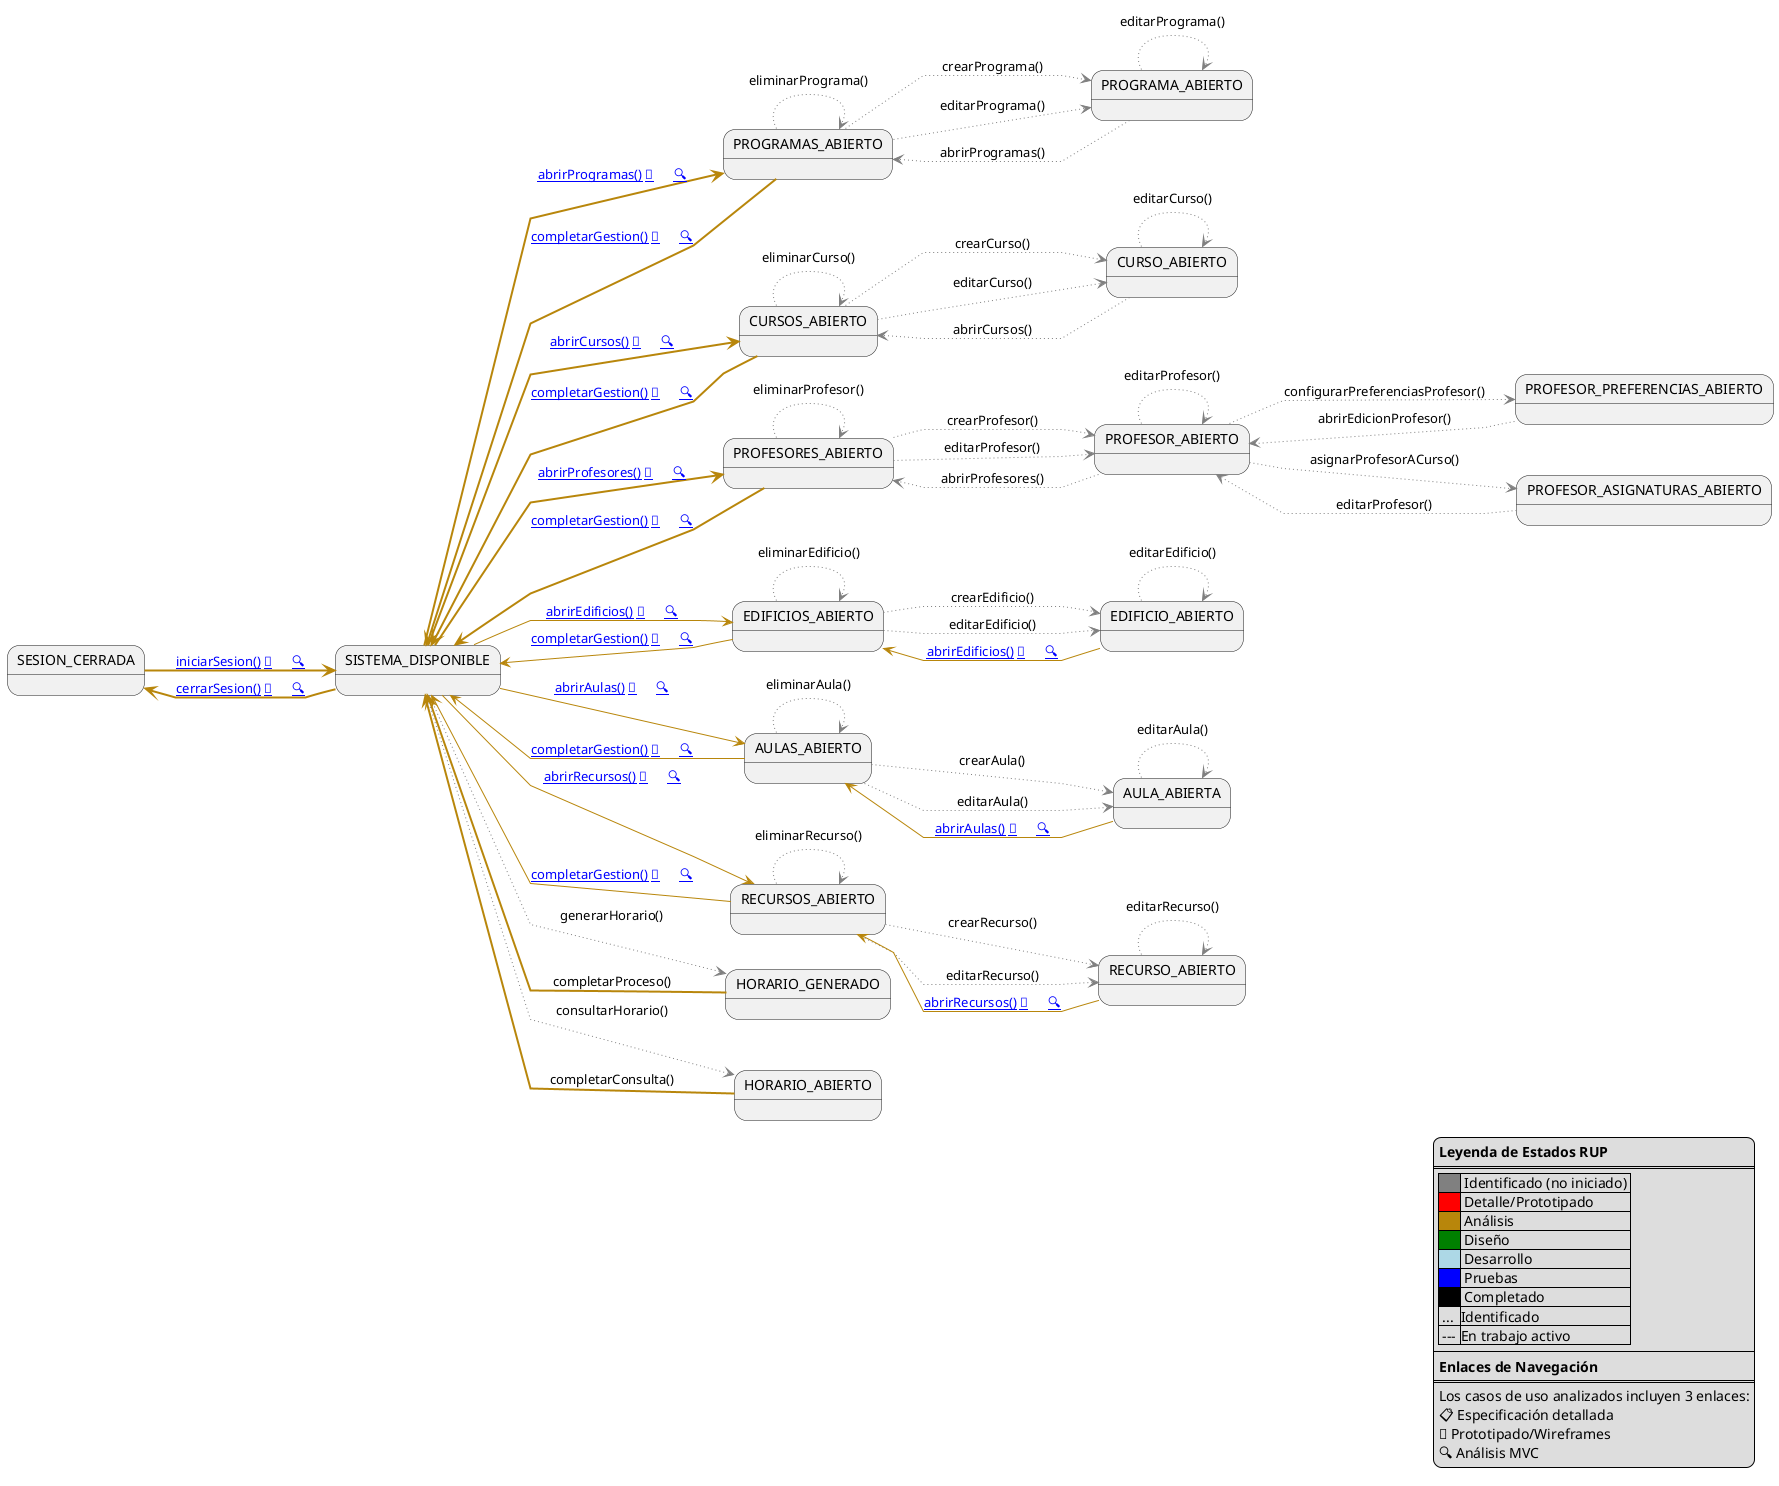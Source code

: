 @startuml diagrama-contexto-administrador

left to right direction
skinparam linetype polyline

legend bottom right
    **Leyenda de Estados RUP**
    ====
    |<#gray>     | Identificado (no iniciado) |
    |<#red>      | Detalle/Prototipado |
    |<#darkgoldenrod>| Análisis |
    |<#green>    | Diseño |
    |<#lightblue>| Desarrollo |
    |<#blue>     | Pruebas |
    |<#black>    | Completado |
    | ... |Identificado|
    | --- |En trabajo activo|
    ----
    **Enlaces de Navegación**
    ====
    Los casos de uso analizados incluyen 3 enlaces:
    📋 Especificación detallada
    🎨 Prototipado/Wireframes  
    🔍 Análisis MVC
end legend

state "SESION_CERRADA" as NoAuth
state "SISTEMA_DISPONIBLE" as Menu

state "PROGRAMAS_ABIERTO" as ListProgramas
state "PROGRAMA_ABIERTO" as EditPrograma
state "CURSOS_ABIERTO" as ListCursos
state "CURSO_ABIERTO" as EditCurso
state "PROFESORES_ABIERTO" as ListProfesores
state "PROFESOR_ABIERTO" as EditProfesor
state "PROFESOR_PREFERENCIAS_ABIERTO" as EditProfesorPreferencias
state "EDIFICIOS_ABIERTO" as ListEdificios
state "EDIFICIO_ABIERTO" as EditEdificio
state "AULAS_ABIERTO" as ListAulas
state "AULA_ABIERTA" as EditAula
state "RECURSOS_ABIERTO" as ListRecursos
state "RECURSO_ABIERTO" as EditRecurso

state "PROFESOR_ASIGNATURAS_ABIERTO" as Asignaciones
state "HORARIO_GENERADO" as Generacion
state "HORARIO_ABIERTO" as Consulta

NoAuth -[#darkgoldenrod,thickness=2]-> Menu: [[../00-casos-uso/02-detalle/iniciarSesion/README.md iniciarSesion()]] [[../00-casos-uso/02-detalle/iniciarSesion/prototipo.puml 🎨]]      [[../01-analisis/casos-uso/iniciarSesion/README.md 🔍]]

Menu -[#darkgoldenrod,thickness=2]-> NoAuth: [[../00-casos-uso/02-detalle/cerrarSesion/README.md cerrarSesion()]] [[../00-casos-uso/02-detalle/cerrarSesion/prototipo.puml 🎨]]      [[../01-analisis/casos-uso/cerrarSesion/README.md 🔍]]
Menu -[#darkgoldenrod,thickness=2]-> ListProgramas: [[../00-casos-uso/02-detalle/abrirProgramas/README.md abrirProgramas()]] [[../00-casos-uso/02-detalle/abrirProgramas/prototipo.puml 🎨]]      [[../01-analisis/casos-uso/abrirProgramas/README.md 🔍]]
Menu -[#darkgoldenrod,thickness=2]-> ListCursos: [[../00-casos-uso/02-detalle/abrirCursos/README.md abrirCursos()]] [[../00-casos-uso/02-detalle/abrirCursos/prototipo.puml 🎨]]      [[../01-analisis/casos-uso/abrirCursos/README.md 🔍]]
Menu -[#darkgoldenrod,thickness=2]-> ListProfesores: [[../00-casos-uso/02-detalle/abrirProfesores/README.md abrirProfesores()]] [[../00-casos-uso/02-detalle/abrirProfesores/prototipo.puml 🎨]]      [[../01-analisis/casos-uso/abrirProfesores/README.md 🔍]]
Menu -[#darkgoldenrod]-> ListEdificios: [[../00-casos-uso/02-detalle/abrirEdificios/README.md abrirEdificios()]] [[../00-casos-uso/02-detalle/abrirEdificios/prototipo.puml 🎨]]      [[../01-analisis/casos-uso/abrirEdificios/README.md 🔍]]
Menu -[#darkgoldenrod]-> ListAulas: [[../00-casos-uso/02-detalle/abrirAulas/README.md abrirAulas()]] [[../00-casos-uso/02-detalle/abrirAulas/prototipo.puml 🎨]]      [[../01-analisis/casos-uso/abrirAulas/README.md 🔍]]
Menu -[#darkgoldenrod]-> ListRecursos: [[../00-casos-uso/02-detalle/abrirRecursos/README.md abrirRecursos()]] [[../00-casos-uso/02-detalle/abrirRecursos/prototipo.puml 🎨]]      [[../01-analisis/casos-uso/abrirRecursos/README.md 🔍]]
Menu -[#gray,dotted]-> Generacion: generarHorario()
Menu -[#gray,dotted]-> Consulta: consultarHorario()

EditProfesor -[#gray,dotted]-> Asignaciones: asignarProfesorACurso()

Asignaciones -[#gray,dotted]-> EditProfesor: editarProfesor()
ListProgramas -[#gray,dotted]-> EditPrograma: crearPrograma()
ListProgramas -[#gray,dotted]-> EditPrograma: editarPrograma()
ListProgramas -[#gray,dotted]-> ListProgramas: eliminarPrograma()
EditPrograma -[#gray,dotted]-> EditPrograma: editarPrograma()
EditPrograma -[#gray,dotted]-> ListProgramas: abrirProgramas()
ListCursos -[#gray,dotted]-> EditCurso: crearCurso()
ListCursos -[#gray,dotted]-> EditCurso: editarCurso()
ListCursos -[#gray,dotted]-> ListCursos: eliminarCurso()
EditCurso -[#gray,dotted]-> EditCurso: editarCurso()
EditCurso -[#gray,dotted]-> ListCursos: abrirCursos()
ListProfesores -[#gray,dotted]-> EditProfesor: crearProfesor()
ListProfesores -[#gray,dotted]-> EditProfesor: editarProfesor()
ListProfesores -[#gray,dotted]-> ListProfesores: eliminarProfesor()
EditProfesor -[#gray,dotted]-> EditProfesor: editarProfesor()
EditProfesor -[#gray,dotted]-> EditProfesorPreferencias: configurarPreferenciasProfesor()
EditProfesor -[#gray,dotted]-> ListProfesores: abrirProfesores()
EditProfesorPreferencias -[#gray,dotted]-> EditProfesor: abrirEdicionProfesor()
ListEdificios -[#gray,dotted]-> EditEdificio: crearEdificio()
ListEdificios -[#gray,dotted]-> EditEdificio: editarEdificio()
ListEdificios -[#gray,dotted]-> ListEdificios: eliminarEdificio()
EditEdificio -[#gray,dotted]-> EditEdificio: editarEdificio()
EditEdificio -[#darkgoldenrod]-> ListEdificios: [[../00-casos-uso/02-detalle/abrirEdificios/README.md abrirEdificios()]] [[../00-casos-uso/02-detalle/abrirEdificios/prototipo.puml 🎨]]      [[../01-analisis/casos-uso/abrirEdificios/README.md 🔍]]
ListAulas -[#gray,dotted]-> EditAula: crearAula()
ListAulas -[#gray,dotted]-> EditAula: editarAula()
ListAulas -[#gray,dotted]-> ListAulas: eliminarAula()
EditAula -[#gray,dotted]-> EditAula: editarAula()
EditAula -[#darkgoldenrod]-> ListAulas: [[../00-casos-uso/02-detalle/abrirAulas/README.md abrirAulas()]] [[../00-casos-uso/02-detalle/abrirAulas/prototipo.puml 🎨]]      [[../01-analisis/casos-uso/abrirAulas/README.md 🔍]]
ListRecursos -[#gray,dotted]-> EditRecurso: crearRecurso()
ListRecursos -[#gray,dotted]-> EditRecurso: editarRecurso()
ListRecursos -[#gray,dotted]-> ListRecursos: eliminarRecurso()
EditRecurso -[#gray,dotted]-> EditRecurso: editarRecurso()
EditRecurso -[#darkgoldenrod]-> ListRecursos: [[../00-casos-uso/02-detalle/abrirRecursos/README.md abrirRecursos()]] [[../00-casos-uso/02-detalle/abrirRecursos/prototipo.puml 🎨]]      [[../01-analisis/casos-uso/abrirRecursos/README.md 🔍]]
ListProgramas -[#darkgoldenrod,thickness=2]-> Menu: [[../00-casos-uso/02-detalle/completarGestion/README.md completarGestion()]] [[../00-casos-uso/02-detalle/completarGestion/prototipo.puml 🎨]]      [[../01-analisis/casos-uso/completarGestion/README.md 🔍]]
ListCursos -[#darkgoldenrod,thickness=2]-> Menu: [[../00-casos-uso/02-detalle/completarGestion/README.md completarGestion()]] [[../00-casos-uso/02-detalle/completarGestion/prototipo.puml 🎨]]      [[../01-analisis/casos-uso/completarGestion/README.md 🔍]]
ListProfesores -[#darkgoldenrod,thickness=2]-> Menu: [[../00-casos-uso/02-detalle/completarGestion/README.md completarGestion()]] [[../00-casos-uso/02-detalle/completarGestion/prototipo.puml 🎨]]      [[../01-analisis/casos-uso/completarGestion/README.md 🔍]]
ListEdificios -[#darkgoldenrod]-> Menu: [[../00-casos-uso/02-detalle/completarGestion/README.md completarGestion()]] [[../00-casos-uso/02-detalle/completarGestion/prototipo.puml 🎨]]      [[../01-analisis/casos-uso/completarGestion/README.md 🔍]]
ListAulas -[#darkgoldenrod]-> Menu: [[../00-casos-uso/02-detalle/completarGestion/README.md completarGestion()]] [[../00-casos-uso/02-detalle/completarGestion/prototipo.puml 🎨]]      [[../01-analisis/casos-uso/completarGestion/README.md 🔍]]
ListRecursos -[#darkgoldenrod]-> Menu: [[../00-casos-uso/02-detalle/completarGestion/README.md completarGestion()]] [[../00-casos-uso/02-detalle/completarGestion/prototipo.puml 🎨]]      [[../01-analisis/casos-uso/completarGestion/README.md 🔍]]
Generacion -[#darkgoldenrod,thickness=2]-> Menu: completarProceso()
Consulta -[#darkgoldenrod,thickness=2]-> Menu: completarConsulta()
@enduml